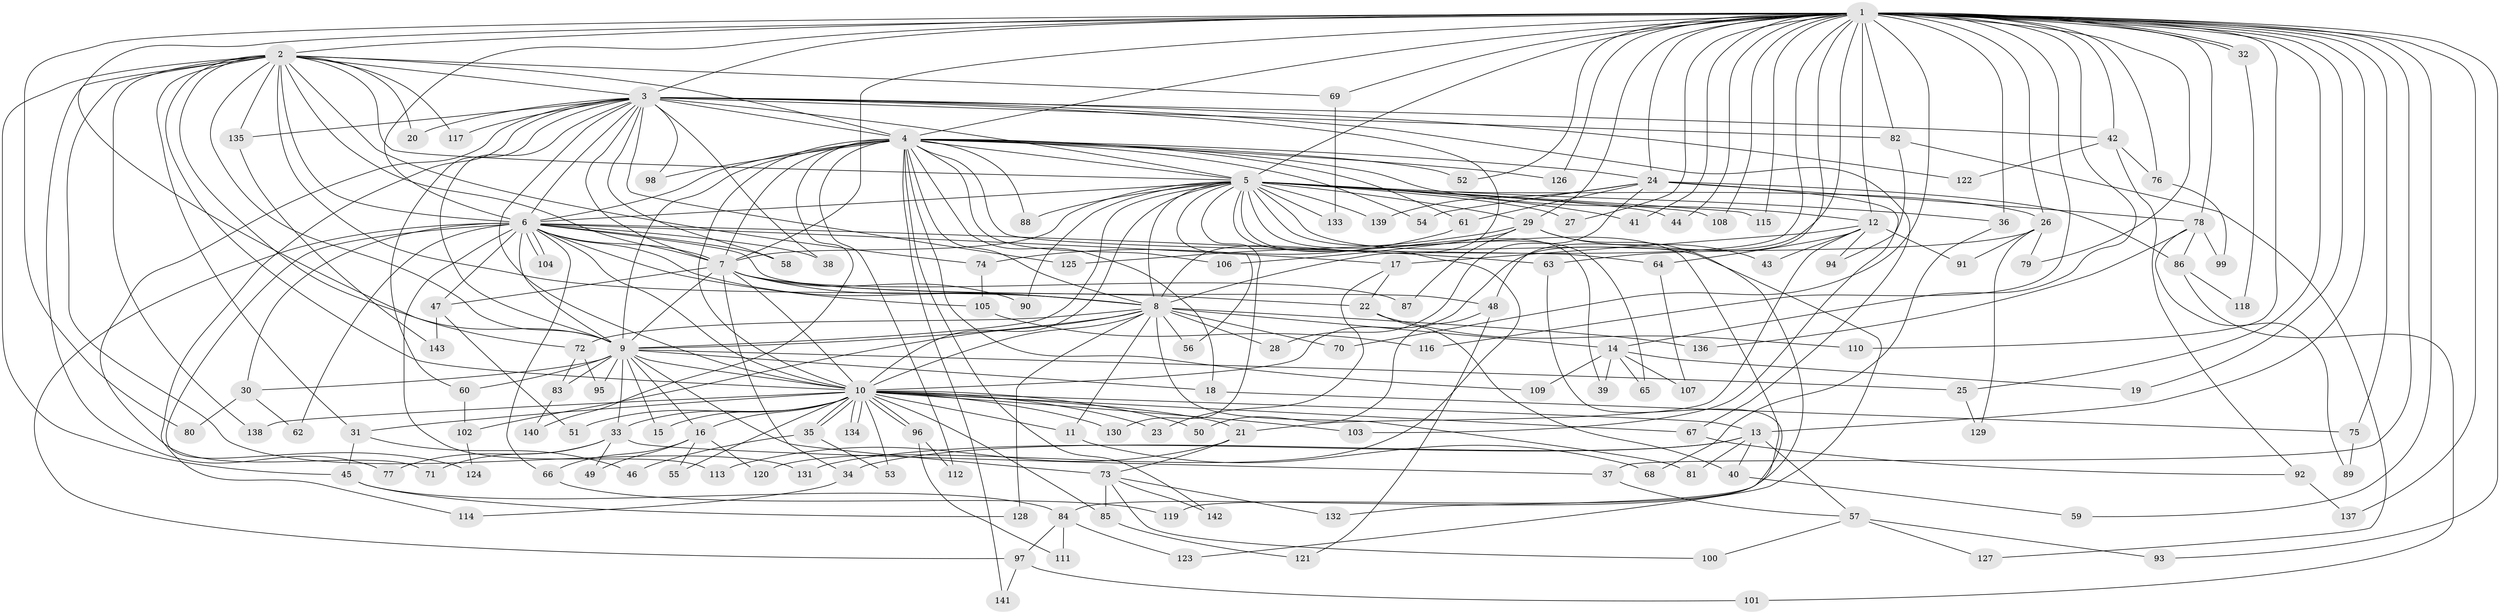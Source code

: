 // coarse degree distribution, {29: 0.011627906976744186, 24: 0.011627906976744186, 22: 0.011627906976744186, 12: 0.023255813953488372, 21: 0.011627906976744186, 11: 0.011627906976744186, 15: 0.011627906976744186, 14: 0.011627906976744186, 26: 0.011627906976744186, 4: 0.12790697674418605, 9: 0.023255813953488372, 7: 0.023255813953488372, 5: 0.05813953488372093, 8: 0.023255813953488372, 2: 0.5, 1: 0.03488372093023256, 6: 0.023255813953488372, 3: 0.06976744186046512}
// Generated by graph-tools (version 1.1) at 2025/49/03/04/25 22:49:48]
// undirected, 143 vertices, 311 edges
graph export_dot {
  node [color=gray90,style=filled];
  1;
  2;
  3;
  4;
  5;
  6;
  7;
  8;
  9;
  10;
  11;
  12;
  13;
  14;
  15;
  16;
  17;
  18;
  19;
  20;
  21;
  22;
  23;
  24;
  25;
  26;
  27;
  28;
  29;
  30;
  31;
  32;
  33;
  34;
  35;
  36;
  37;
  38;
  39;
  40;
  41;
  42;
  43;
  44;
  45;
  46;
  47;
  48;
  49;
  50;
  51;
  52;
  53;
  54;
  55;
  56;
  57;
  58;
  59;
  60;
  61;
  62;
  63;
  64;
  65;
  66;
  67;
  68;
  69;
  70;
  71;
  72;
  73;
  74;
  75;
  76;
  77;
  78;
  79;
  80;
  81;
  82;
  83;
  84;
  85;
  86;
  87;
  88;
  89;
  90;
  91;
  92;
  93;
  94;
  95;
  96;
  97;
  98;
  99;
  100;
  101;
  102;
  103;
  104;
  105;
  106;
  107;
  108;
  109;
  110;
  111;
  112;
  113;
  114;
  115;
  116;
  117;
  118;
  119;
  120;
  121;
  122;
  123;
  124;
  125;
  126;
  127;
  128;
  129;
  130;
  131;
  132;
  133;
  134;
  135;
  136;
  137;
  138;
  139;
  140;
  141;
  142;
  143;
  1 -- 2;
  1 -- 3;
  1 -- 4;
  1 -- 5;
  1 -- 6;
  1 -- 7;
  1 -- 8;
  1 -- 9;
  1 -- 10;
  1 -- 12;
  1 -- 13;
  1 -- 14;
  1 -- 19;
  1 -- 24;
  1 -- 25;
  1 -- 26;
  1 -- 27;
  1 -- 29;
  1 -- 32;
  1 -- 32;
  1 -- 36;
  1 -- 37;
  1 -- 41;
  1 -- 42;
  1 -- 44;
  1 -- 48;
  1 -- 52;
  1 -- 59;
  1 -- 69;
  1 -- 70;
  1 -- 75;
  1 -- 76;
  1 -- 78;
  1 -- 79;
  1 -- 80;
  1 -- 82;
  1 -- 93;
  1 -- 108;
  1 -- 110;
  1 -- 115;
  1 -- 116;
  1 -- 126;
  1 -- 137;
  2 -- 3;
  2 -- 4;
  2 -- 5;
  2 -- 6;
  2 -- 7;
  2 -- 8;
  2 -- 9;
  2 -- 10;
  2 -- 20;
  2 -- 31;
  2 -- 45;
  2 -- 69;
  2 -- 72;
  2 -- 74;
  2 -- 77;
  2 -- 117;
  2 -- 131;
  2 -- 135;
  2 -- 138;
  3 -- 4;
  3 -- 5;
  3 -- 6;
  3 -- 7;
  3 -- 8;
  3 -- 9;
  3 -- 10;
  3 -- 20;
  3 -- 38;
  3 -- 42;
  3 -- 58;
  3 -- 60;
  3 -- 67;
  3 -- 71;
  3 -- 82;
  3 -- 98;
  3 -- 114;
  3 -- 117;
  3 -- 122;
  3 -- 125;
  3 -- 135;
  4 -- 5;
  4 -- 6;
  4 -- 7;
  4 -- 8;
  4 -- 9;
  4 -- 10;
  4 -- 12;
  4 -- 18;
  4 -- 24;
  4 -- 52;
  4 -- 54;
  4 -- 61;
  4 -- 64;
  4 -- 88;
  4 -- 98;
  4 -- 106;
  4 -- 109;
  4 -- 112;
  4 -- 126;
  4 -- 140;
  4 -- 141;
  4 -- 142;
  5 -- 6;
  5 -- 7;
  5 -- 8;
  5 -- 9;
  5 -- 10;
  5 -- 26;
  5 -- 27;
  5 -- 29;
  5 -- 36;
  5 -- 39;
  5 -- 41;
  5 -- 44;
  5 -- 56;
  5 -- 65;
  5 -- 88;
  5 -- 90;
  5 -- 108;
  5 -- 115;
  5 -- 119;
  5 -- 120;
  5 -- 123;
  5 -- 130;
  5 -- 133;
  5 -- 139;
  6 -- 7;
  6 -- 8;
  6 -- 9;
  6 -- 10;
  6 -- 17;
  6 -- 30;
  6 -- 38;
  6 -- 47;
  6 -- 48;
  6 -- 58;
  6 -- 62;
  6 -- 63;
  6 -- 66;
  6 -- 97;
  6 -- 104;
  6 -- 104;
  6 -- 105;
  6 -- 113;
  6 -- 124;
  7 -- 8;
  7 -- 9;
  7 -- 10;
  7 -- 22;
  7 -- 34;
  7 -- 47;
  7 -- 87;
  7 -- 90;
  8 -- 9;
  8 -- 10;
  8 -- 11;
  8 -- 14;
  8 -- 28;
  8 -- 56;
  8 -- 70;
  8 -- 72;
  8 -- 81;
  8 -- 102;
  8 -- 128;
  8 -- 136;
  9 -- 10;
  9 -- 15;
  9 -- 16;
  9 -- 18;
  9 -- 25;
  9 -- 30;
  9 -- 33;
  9 -- 60;
  9 -- 73;
  9 -- 83;
  9 -- 95;
  10 -- 11;
  10 -- 13;
  10 -- 15;
  10 -- 16;
  10 -- 21;
  10 -- 23;
  10 -- 31;
  10 -- 33;
  10 -- 35;
  10 -- 35;
  10 -- 50;
  10 -- 51;
  10 -- 53;
  10 -- 55;
  10 -- 67;
  10 -- 85;
  10 -- 96;
  10 -- 96;
  10 -- 103;
  10 -- 130;
  10 -- 134;
  10 -- 134;
  10 -- 138;
  11 -- 68;
  12 -- 17;
  12 -- 21;
  12 -- 43;
  12 -- 64;
  12 -- 91;
  12 -- 94;
  13 -- 34;
  13 -- 40;
  13 -- 57;
  13 -- 81;
  13 -- 131;
  14 -- 19;
  14 -- 39;
  14 -- 65;
  14 -- 107;
  14 -- 109;
  16 -- 49;
  16 -- 55;
  16 -- 66;
  16 -- 120;
  17 -- 22;
  17 -- 23;
  18 -- 75;
  21 -- 73;
  21 -- 113;
  22 -- 40;
  22 -- 110;
  24 -- 28;
  24 -- 54;
  24 -- 61;
  24 -- 78;
  24 -- 86;
  24 -- 103;
  24 -- 139;
  25 -- 129;
  26 -- 63;
  26 -- 79;
  26 -- 91;
  26 -- 129;
  29 -- 43;
  29 -- 84;
  29 -- 87;
  29 -- 106;
  29 -- 125;
  30 -- 62;
  30 -- 80;
  31 -- 45;
  31 -- 46;
  32 -- 118;
  33 -- 37;
  33 -- 49;
  33 -- 71;
  33 -- 77;
  34 -- 114;
  35 -- 46;
  35 -- 53;
  36 -- 68;
  37 -- 57;
  40 -- 59;
  42 -- 76;
  42 -- 92;
  42 -- 122;
  45 -- 84;
  45 -- 128;
  47 -- 51;
  47 -- 143;
  48 -- 50;
  48 -- 121;
  57 -- 93;
  57 -- 100;
  57 -- 127;
  60 -- 102;
  61 -- 74;
  63 -- 132;
  64 -- 107;
  66 -- 119;
  67 -- 92;
  69 -- 133;
  72 -- 83;
  72 -- 95;
  73 -- 85;
  73 -- 100;
  73 -- 132;
  73 -- 142;
  74 -- 105;
  75 -- 89;
  76 -- 99;
  78 -- 86;
  78 -- 89;
  78 -- 99;
  78 -- 136;
  82 -- 94;
  82 -- 127;
  83 -- 140;
  84 -- 97;
  84 -- 111;
  84 -- 123;
  85 -- 121;
  86 -- 101;
  86 -- 118;
  92 -- 137;
  96 -- 111;
  96 -- 112;
  97 -- 101;
  97 -- 141;
  102 -- 124;
  105 -- 116;
  135 -- 143;
}
